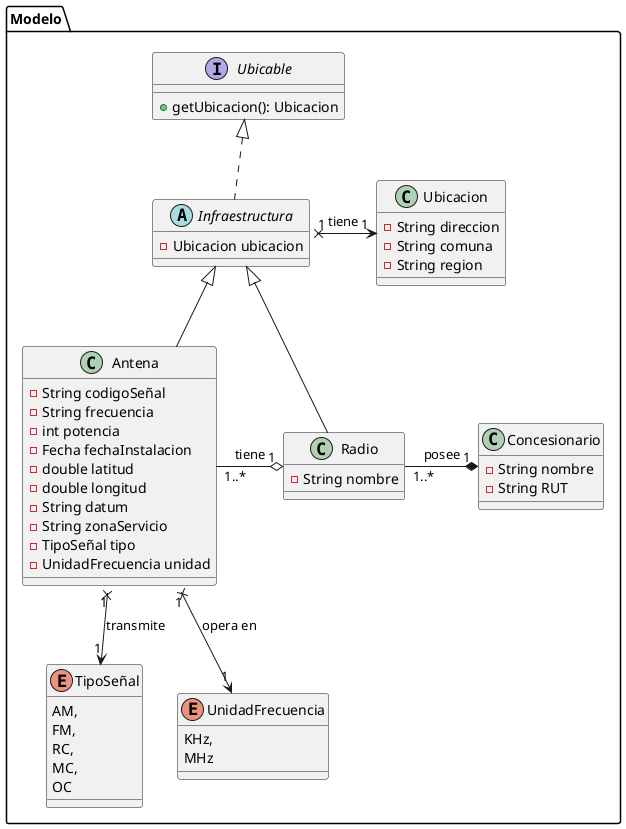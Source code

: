 @startuml
package "Modelo" {
    together {
        interface Ubicable {
            + getUbicacion(): Ubicacion
        }

        class Ubicacion {
            - String direccion
            - String comuna
            - String region
        }

        abstract class Infraestructura implements Ubicable {
            - Ubicacion ubicacion
        }
    }

    class Antena extends Infraestructura {
        - String codigoSeñal
        - String frecuencia
        - int potencia
        - Fecha fechaInstalacion
        - double latitud
        - double longitud
        - String datum
        - String zonaServicio
        - TipoSeñal tipo
        - UnidadFrecuencia unidad
    }

    class Radio extends Infraestructura {
        - String nombre
    }

    class Concesionario {
        - String nombre
        - String RUT
    }

    enum TipoSeñal {
        AM,
        FM,
        RC,
        MC,
        OC
    }

    enum UnidadFrecuencia {
        KHz,
        MHz
    }
    
    Concesionario "1" *-left- "1..*" Radio : posee
    Radio "1" o-left- "1..*" Antena : tiene
    Antena "1" x--> "1" TipoSeñal : transmite
    Antena "1" x--> "1" UnidadFrecuencia : opera en
    Infraestructura "1" x-right-> "1" Ubicacion : tiene



}
@enduml
